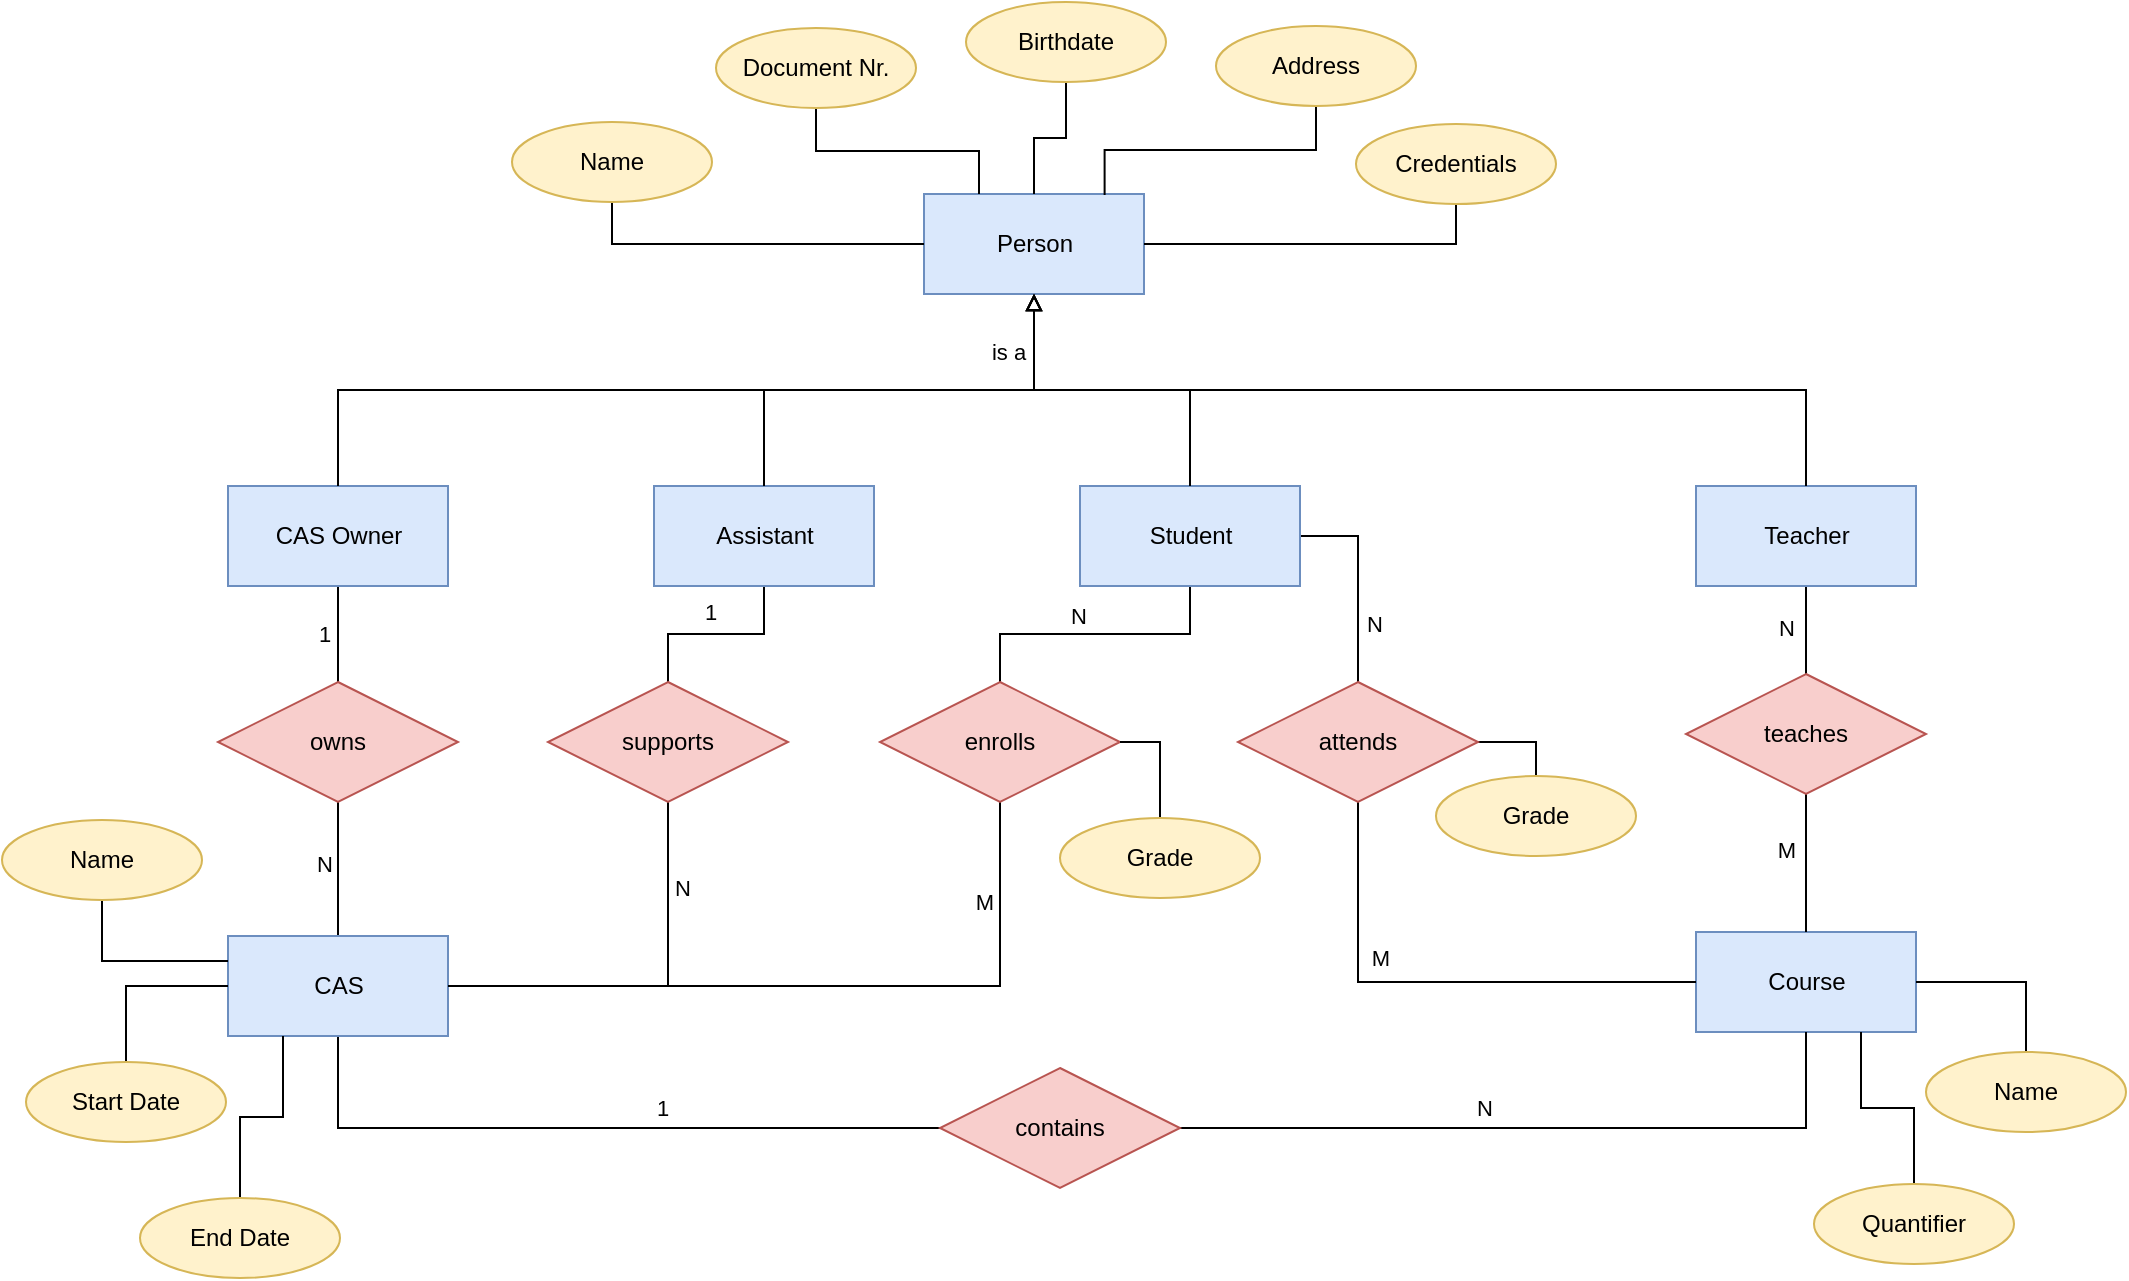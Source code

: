 <mxfile version="13.9.9" type="device"><diagram name="Page-1" id="58cdce13-f638-feb5-8d6f-7d28b1aa9fa0"><mxGraphModel dx="1283" dy="901" grid="1" gridSize="1" guides="1" tooltips="1" connect="1" arrows="1" fold="1" page="1" pageScale="1" pageWidth="1100" pageHeight="850" background="#ffffff" math="0" shadow="0"><root><mxCell id="0"/><mxCell id="1" parent="0"/><mxCell id="ie0W3av0amue--_XywL7-1" value="Person" style="html=1;fillColor=#dae8fc;strokeColor=#6c8ebf;" parent="1" vertex="1"><mxGeometry x="479" y="163" width="110" height="50" as="geometry"/></mxCell><mxCell id="sVN_xswXMZsD-KgJH4lw-56" style="edgeStyle=orthogonalEdgeStyle;rounded=0;orthogonalLoop=1;jettySize=auto;html=1;exitX=0.5;exitY=1;exitDx=0;exitDy=0;entryX=0.5;entryY=0;entryDx=0;entryDy=0;endArrow=none;endFill=0;" edge="1" parent="1" source="sVN_xswXMZsD-KgJH4lw-4" target="sVN_xswXMZsD-KgJH4lw-55"><mxGeometry relative="1" as="geometry"/></mxCell><mxCell id="sVN_xswXMZsD-KgJH4lw-58" value="N" style="edgeLabel;html=1;align=center;verticalAlign=middle;resizable=0;points=[];" vertex="1" connectable="0" parent="sVN_xswXMZsD-KgJH4lw-56"><mxGeometry x="0.234" y="-1" relative="1" as="geometry"><mxPoint x="7.33" y="-8" as="offset"/></mxGeometry></mxCell><mxCell id="sVN_xswXMZsD-KgJH4lw-67" style="edgeStyle=orthogonalEdgeStyle;rounded=0;orthogonalLoop=1;jettySize=auto;html=1;exitX=1;exitY=0.5;exitDx=0;exitDy=0;entryX=0.5;entryY=0;entryDx=0;entryDy=0;endArrow=none;endFill=0;" edge="1" parent="1" source="sVN_xswXMZsD-KgJH4lw-4" target="sVN_xswXMZsD-KgJH4lw-66"><mxGeometry relative="1" as="geometry"/></mxCell><mxCell id="sVN_xswXMZsD-KgJH4lw-69" value="N" style="edgeLabel;html=1;align=center;verticalAlign=middle;resizable=0;points=[];" vertex="1" connectable="0" parent="sVN_xswXMZsD-KgJH4lw-67"><mxGeometry x="0.465" y="1" relative="1" as="geometry"><mxPoint x="7" y="-2" as="offset"/></mxGeometry></mxCell><mxCell id="sVN_xswXMZsD-KgJH4lw-4" value="Student" style="html=1;fillColor=#dae8fc;strokeColor=#6c8ebf;" vertex="1" parent="1"><mxGeometry x="557" y="309" width="110" height="50" as="geometry"/></mxCell><mxCell id="sVN_xswXMZsD-KgJH4lw-40" style="edgeStyle=orthogonalEdgeStyle;rounded=0;orthogonalLoop=1;jettySize=auto;html=1;exitX=0.5;exitY=1;exitDx=0;exitDy=0;entryX=0.5;entryY=0;entryDx=0;entryDy=0;endArrow=none;endFill=0;" edge="1" parent="1" source="sVN_xswXMZsD-KgJH4lw-8" target="sVN_xswXMZsD-KgJH4lw-39"><mxGeometry relative="1" as="geometry"/></mxCell><mxCell id="sVN_xswXMZsD-KgJH4lw-42" value="N" style="edgeLabel;html=1;align=center;verticalAlign=middle;resizable=0;points=[];" vertex="1" connectable="0" parent="sVN_xswXMZsD-KgJH4lw-40"><mxGeometry x="-0.237" relative="1" as="geometry"><mxPoint x="-10" y="3.33" as="offset"/></mxGeometry></mxCell><mxCell id="sVN_xswXMZsD-KgJH4lw-8" value="Teacher" style="html=1;fillColor=#dae8fc;strokeColor=#6c8ebf;" vertex="1" parent="1"><mxGeometry x="865" y="309" width="110" height="50" as="geometry"/></mxCell><mxCell id="sVN_xswXMZsD-KgJH4lw-51" style="edgeStyle=orthogonalEdgeStyle;rounded=0;orthogonalLoop=1;jettySize=auto;html=1;exitX=0.5;exitY=1;exitDx=0;exitDy=0;entryX=0.5;entryY=0;entryDx=0;entryDy=0;endArrow=none;endFill=0;" edge="1" parent="1" source="sVN_xswXMZsD-KgJH4lw-9" target="sVN_xswXMZsD-KgJH4lw-46"><mxGeometry relative="1" as="geometry"/></mxCell><mxCell id="sVN_xswXMZsD-KgJH4lw-53" value="1" style="edgeLabel;html=1;align=center;verticalAlign=middle;resizable=0;points=[];" vertex="1" connectable="0" parent="sVN_xswXMZsD-KgJH4lw-51"><mxGeometry x="0.182" y="-1" relative="1" as="geometry"><mxPoint x="5.67" y="-10" as="offset"/></mxGeometry></mxCell><mxCell id="sVN_xswXMZsD-KgJH4lw-9" value="Assistant" style="html=1;fillColor=#dae8fc;strokeColor=#6c8ebf;" vertex="1" parent="1"><mxGeometry x="344" y="309" width="110" height="50" as="geometry"/></mxCell><mxCell id="sVN_xswXMZsD-KgJH4lw-47" style="edgeStyle=orthogonalEdgeStyle;rounded=0;orthogonalLoop=1;jettySize=auto;html=1;exitX=0.5;exitY=1;exitDx=0;exitDy=0;entryX=0.5;entryY=0;entryDx=0;entryDy=0;endArrow=none;endFill=0;" edge="1" parent="1" source="sVN_xswXMZsD-KgJH4lw-10" target="sVN_xswXMZsD-KgJH4lw-34"><mxGeometry relative="1" as="geometry"/></mxCell><mxCell id="sVN_xswXMZsD-KgJH4lw-48" value="1" style="edgeLabel;html=1;align=center;verticalAlign=middle;resizable=0;points=[];" vertex="1" connectable="0" parent="sVN_xswXMZsD-KgJH4lw-47"><mxGeometry relative="1" as="geometry"><mxPoint x="-7" as="offset"/></mxGeometry></mxCell><mxCell id="sVN_xswXMZsD-KgJH4lw-10" value="CAS Owner" style="html=1;fillColor=#dae8fc;strokeColor=#6c8ebf;" vertex="1" parent="1"><mxGeometry x="131" y="309" width="110" height="50" as="geometry"/></mxCell><mxCell id="sVN_xswXMZsD-KgJH4lw-27" style="edgeStyle=orthogonalEdgeStyle;rounded=0;orthogonalLoop=1;jettySize=auto;html=1;endArrow=block;endFill=0;exitX=0.5;exitY=0;exitDx=0;exitDy=0;entryX=0.5;entryY=1;entryDx=0;entryDy=0;" edge="1" parent="1" source="sVN_xswXMZsD-KgJH4lw-10" target="ie0W3av0amue--_XywL7-1"><mxGeometry relative="1" as="geometry"><mxPoint x="174" y="142" as="sourcePoint"/><mxPoint x="444" y="235" as="targetPoint"/></mxGeometry></mxCell><mxCell id="sVN_xswXMZsD-KgJH4lw-29" style="edgeStyle=orthogonalEdgeStyle;rounded=0;orthogonalLoop=1;jettySize=auto;html=1;endArrow=block;endFill=0;exitX=0.5;exitY=0;exitDx=0;exitDy=0;entryX=0.5;entryY=1;entryDx=0;entryDy=0;" edge="1" parent="1" source="sVN_xswXMZsD-KgJH4lw-4" target="ie0W3av0amue--_XywL7-1"><mxGeometry relative="1" as="geometry"><mxPoint x="438" y="234" as="sourcePoint"/><mxPoint x="576" y="211" as="targetPoint"/></mxGeometry></mxCell><mxCell id="sVN_xswXMZsD-KgJH4lw-30" style="edgeStyle=orthogonalEdgeStyle;rounded=0;orthogonalLoop=1;jettySize=auto;html=1;endArrow=block;endFill=0;exitX=0.5;exitY=0;exitDx=0;exitDy=0;entryX=0.5;entryY=1;entryDx=0;entryDy=0;" edge="1" parent="1" source="sVN_xswXMZsD-KgJH4lw-8" target="ie0W3av0amue--_XywL7-1"><mxGeometry relative="1" as="geometry"><mxPoint x="451" y="76" as="sourcePoint"/><mxPoint x="434" y="215" as="targetPoint"/></mxGeometry></mxCell><mxCell id="sVN_xswXMZsD-KgJH4lw-31" style="edgeStyle=orthogonalEdgeStyle;rounded=0;orthogonalLoop=1;jettySize=auto;html=1;endArrow=block;endFill=0;exitX=0.5;exitY=0;exitDx=0;exitDy=0;entryX=0.5;entryY=1;entryDx=0;entryDy=0;" edge="1" parent="1" source="sVN_xswXMZsD-KgJH4lw-9" target="ie0W3av0amue--_XywL7-1"><mxGeometry relative="1" as="geometry"><mxPoint x="429" y="-35" as="sourcePoint"/><mxPoint x="584.0" y="45" as="targetPoint"/></mxGeometry></mxCell><mxCell id="sVN_xswXMZsD-KgJH4lw-102" value="is a" style="edgeLabel;html=1;align=center;verticalAlign=middle;resizable=0;points=[];" vertex="1" connectable="0" parent="sVN_xswXMZsD-KgJH4lw-31"><mxGeometry x="0.753" relative="1" as="geometry"><mxPoint x="-13" as="offset"/></mxGeometry></mxCell><mxCell id="sVN_xswXMZsD-KgJH4lw-32" value="Course" style="html=1;fillColor=#dae8fc;strokeColor=#6c8ebf;" vertex="1" parent="1"><mxGeometry x="865" y="532" width="110" height="50" as="geometry"/></mxCell><mxCell id="sVN_xswXMZsD-KgJH4lw-49" style="edgeStyle=orthogonalEdgeStyle;rounded=0;orthogonalLoop=1;jettySize=auto;html=1;exitX=0.5;exitY=1;exitDx=0;exitDy=0;entryX=0.5;entryY=0;entryDx=0;entryDy=0;endArrow=none;endFill=0;" edge="1" parent="1" source="sVN_xswXMZsD-KgJH4lw-34" target="sVN_xswXMZsD-KgJH4lw-37"><mxGeometry relative="1" as="geometry"/></mxCell><mxCell id="sVN_xswXMZsD-KgJH4lw-50" value="N" style="edgeLabel;html=1;align=center;verticalAlign=middle;resizable=0;points=[];" vertex="1" connectable="0" parent="sVN_xswXMZsD-KgJH4lw-49"><mxGeometry x="-0.005" relative="1" as="geometry"><mxPoint x="-7" y="-2.33" as="offset"/></mxGeometry></mxCell><mxCell id="sVN_xswXMZsD-KgJH4lw-34" value="owns" style="shape=rhombus;perimeter=rhombusPerimeter;whiteSpace=wrap;html=1;align=center;fillColor=#f8cecc;strokeColor=#b85450;" vertex="1" parent="1"><mxGeometry x="126" y="407" width="120" height="60" as="geometry"/></mxCell><mxCell id="sVN_xswXMZsD-KgJH4lw-61" style="edgeStyle=orthogonalEdgeStyle;rounded=0;orthogonalLoop=1;jettySize=auto;html=1;exitX=0.5;exitY=1;exitDx=0;exitDy=0;entryX=0;entryY=0.5;entryDx=0;entryDy=0;endArrow=none;endFill=0;" edge="1" parent="1" source="sVN_xswXMZsD-KgJH4lw-37" target="sVN_xswXMZsD-KgJH4lw-60"><mxGeometry relative="1" as="geometry"/></mxCell><mxCell id="sVN_xswXMZsD-KgJH4lw-63" value="1" style="edgeLabel;html=1;align=center;verticalAlign=middle;resizable=0;points=[];" vertex="1" connectable="0" parent="sVN_xswXMZsD-KgJH4lw-61"><mxGeometry x="0.206" y="-1" relative="1" as="geometry"><mxPoint x="-1.17" y="-11" as="offset"/></mxGeometry></mxCell><mxCell id="sVN_xswXMZsD-KgJH4lw-37" value="CAS" style="html=1;fillColor=#dae8fc;strokeColor=#6c8ebf;" vertex="1" parent="1"><mxGeometry x="131" y="534" width="110" height="50" as="geometry"/></mxCell><mxCell id="sVN_xswXMZsD-KgJH4lw-41" style="edgeStyle=orthogonalEdgeStyle;rounded=0;orthogonalLoop=1;jettySize=auto;html=1;exitX=0.5;exitY=1;exitDx=0;exitDy=0;entryX=0.5;entryY=0;entryDx=0;entryDy=0;endArrow=none;endFill=0;" edge="1" parent="1" source="sVN_xswXMZsD-KgJH4lw-39" target="sVN_xswXMZsD-KgJH4lw-32"><mxGeometry relative="1" as="geometry"/></mxCell><mxCell id="sVN_xswXMZsD-KgJH4lw-43" value="M" style="edgeLabel;html=1;align=center;verticalAlign=middle;resizable=0;points=[];" vertex="1" connectable="0" parent="sVN_xswXMZsD-KgJH4lw-41"><mxGeometry x="0.053" y="-1" relative="1" as="geometry"><mxPoint x="-9" y="-8.67" as="offset"/></mxGeometry></mxCell><mxCell id="sVN_xswXMZsD-KgJH4lw-39" value="teaches" style="shape=rhombus;perimeter=rhombusPerimeter;whiteSpace=wrap;html=1;align=center;fillColor=#f8cecc;strokeColor=#b85450;" vertex="1" parent="1"><mxGeometry x="860" y="403" width="120" height="60" as="geometry"/></mxCell><mxCell id="sVN_xswXMZsD-KgJH4lw-52" style="edgeStyle=orthogonalEdgeStyle;rounded=0;orthogonalLoop=1;jettySize=auto;html=1;exitX=0.5;exitY=1;exitDx=0;exitDy=0;entryX=1;entryY=0.5;entryDx=0;entryDy=0;endArrow=none;endFill=0;" edge="1" parent="1" source="sVN_xswXMZsD-KgJH4lw-46" target="sVN_xswXMZsD-KgJH4lw-37"><mxGeometry relative="1" as="geometry"/></mxCell><mxCell id="sVN_xswXMZsD-KgJH4lw-54" value="N" style="edgeLabel;html=1;align=center;verticalAlign=middle;resizable=0;points=[];" vertex="1" connectable="0" parent="sVN_xswXMZsD-KgJH4lw-52"><mxGeometry x="-0.185" y="2" relative="1" as="geometry"><mxPoint x="5" y="-39.5" as="offset"/></mxGeometry></mxCell><mxCell id="sVN_xswXMZsD-KgJH4lw-46" value="supports" style="shape=rhombus;perimeter=rhombusPerimeter;whiteSpace=wrap;html=1;align=center;fillColor=#f8cecc;strokeColor=#b85450;" vertex="1" parent="1"><mxGeometry x="291" y="407" width="120" height="60" as="geometry"/></mxCell><mxCell id="sVN_xswXMZsD-KgJH4lw-57" style="edgeStyle=orthogonalEdgeStyle;rounded=0;orthogonalLoop=1;jettySize=auto;html=1;exitX=0.5;exitY=1;exitDx=0;exitDy=0;entryX=1;entryY=0.5;entryDx=0;entryDy=0;endArrow=none;endFill=0;" edge="1" parent="1" source="sVN_xswXMZsD-KgJH4lw-55" target="sVN_xswXMZsD-KgJH4lw-37"><mxGeometry relative="1" as="geometry"/></mxCell><mxCell id="sVN_xswXMZsD-KgJH4lw-59" value="M" style="edgeLabel;html=1;align=center;verticalAlign=middle;resizable=0;points=[];" vertex="1" connectable="0" parent="sVN_xswXMZsD-KgJH4lw-57"><mxGeometry x="-0.521" y="1" relative="1" as="geometry"><mxPoint x="-9" y="-38.33" as="offset"/></mxGeometry></mxCell><mxCell id="sVN_xswXMZsD-KgJH4lw-55" value="enrolls" style="shape=rhombus;perimeter=rhombusPerimeter;whiteSpace=wrap;html=1;align=center;fillColor=#f8cecc;strokeColor=#b85450;" vertex="1" parent="1"><mxGeometry x="457" y="407" width="120" height="60" as="geometry"/></mxCell><mxCell id="sVN_xswXMZsD-KgJH4lw-62" style="edgeStyle=orthogonalEdgeStyle;rounded=0;orthogonalLoop=1;jettySize=auto;html=1;exitX=1;exitY=0.5;exitDx=0;exitDy=0;entryX=0.5;entryY=1;entryDx=0;entryDy=0;endArrow=none;endFill=0;" edge="1" parent="1" source="sVN_xswXMZsD-KgJH4lw-60" target="sVN_xswXMZsD-KgJH4lw-32"><mxGeometry relative="1" as="geometry"/></mxCell><mxCell id="sVN_xswXMZsD-KgJH4lw-64" value="N" style="edgeLabel;html=1;align=center;verticalAlign=middle;resizable=0;points=[];" vertex="1" connectable="0" parent="sVN_xswXMZsD-KgJH4lw-62"><mxGeometry x="-0.145" y="3" relative="1" as="geometry"><mxPoint x="-3.17" y="-7" as="offset"/></mxGeometry></mxCell><mxCell id="sVN_xswXMZsD-KgJH4lw-60" value="contains" style="shape=rhombus;perimeter=rhombusPerimeter;whiteSpace=wrap;html=1;align=center;fillColor=#f8cecc;strokeColor=#b85450;" vertex="1" parent="1"><mxGeometry x="487" y="600" width="120" height="60" as="geometry"/></mxCell><mxCell id="sVN_xswXMZsD-KgJH4lw-68" style="edgeStyle=orthogonalEdgeStyle;rounded=0;orthogonalLoop=1;jettySize=auto;html=1;exitX=0.5;exitY=1;exitDx=0;exitDy=0;entryX=0;entryY=0.5;entryDx=0;entryDy=0;endArrow=none;endFill=0;" edge="1" parent="1" source="sVN_xswXMZsD-KgJH4lw-66" target="sVN_xswXMZsD-KgJH4lw-32"><mxGeometry relative="1" as="geometry"/></mxCell><mxCell id="sVN_xswXMZsD-KgJH4lw-70" value="M" style="edgeLabel;html=1;align=center;verticalAlign=middle;resizable=0;points=[];" vertex="1" connectable="0" parent="sVN_xswXMZsD-KgJH4lw-68"><mxGeometry x="-0.266" y="2" relative="1" as="geometry"><mxPoint x="6.17" y="-10" as="offset"/></mxGeometry></mxCell><mxCell id="sVN_xswXMZsD-KgJH4lw-72" style="edgeStyle=orthogonalEdgeStyle;rounded=0;orthogonalLoop=1;jettySize=auto;html=1;exitX=1;exitY=0.5;exitDx=0;exitDy=0;entryX=0.5;entryY=0;entryDx=0;entryDy=0;endArrow=none;endFill=0;" edge="1" parent="1" source="sVN_xswXMZsD-KgJH4lw-66" target="sVN_xswXMZsD-KgJH4lw-71"><mxGeometry relative="1" as="geometry"/></mxCell><mxCell id="sVN_xswXMZsD-KgJH4lw-66" value="attends" style="shape=rhombus;perimeter=rhombusPerimeter;whiteSpace=wrap;html=1;align=center;fillColor=#f8cecc;strokeColor=#b85450;" vertex="1" parent="1"><mxGeometry x="636" y="407" width="120" height="60" as="geometry"/></mxCell><mxCell id="sVN_xswXMZsD-KgJH4lw-71" value="Grade" style="ellipse;whiteSpace=wrap;html=1;align=center;fillColor=#fff2cc;strokeColor=#d6b656;" vertex="1" parent="1"><mxGeometry x="735" y="454" width="100" height="40" as="geometry"/></mxCell><mxCell id="sVN_xswXMZsD-KgJH4lw-101" style="edgeStyle=orthogonalEdgeStyle;rounded=0;orthogonalLoop=1;jettySize=auto;html=1;exitX=0.5;exitY=0;exitDx=0;exitDy=0;entryX=1;entryY=0.5;entryDx=0;entryDy=0;endArrow=none;endFill=0;" edge="1" parent="1" source="sVN_xswXMZsD-KgJH4lw-73" target="sVN_xswXMZsD-KgJH4lw-55"><mxGeometry relative="1" as="geometry"/></mxCell><mxCell id="sVN_xswXMZsD-KgJH4lw-73" value="Grade" style="ellipse;whiteSpace=wrap;html=1;align=center;fillColor=#fff2cc;strokeColor=#d6b656;" vertex="1" parent="1"><mxGeometry x="547" y="475" width="100" height="40" as="geometry"/></mxCell><mxCell id="sVN_xswXMZsD-KgJH4lw-80" style="edgeStyle=orthogonalEdgeStyle;rounded=0;orthogonalLoop=1;jettySize=auto;html=1;exitX=0.5;exitY=1;exitDx=0;exitDy=0;entryX=0;entryY=0.5;entryDx=0;entryDy=0;endArrow=none;endFill=0;" edge="1" parent="1" source="sVN_xswXMZsD-KgJH4lw-75" target="ie0W3av0amue--_XywL7-1"><mxGeometry relative="1" as="geometry"/></mxCell><mxCell id="sVN_xswXMZsD-KgJH4lw-75" value="Name" style="ellipse;whiteSpace=wrap;html=1;align=center;fillColor=#fff2cc;strokeColor=#d6b656;" vertex="1" parent="1"><mxGeometry x="273" y="127" width="100" height="40" as="geometry"/></mxCell><mxCell id="sVN_xswXMZsD-KgJH4lw-81" style="edgeStyle=orthogonalEdgeStyle;rounded=0;orthogonalLoop=1;jettySize=auto;html=1;exitX=0.5;exitY=1;exitDx=0;exitDy=0;entryX=0.5;entryY=0;entryDx=0;entryDy=0;endArrow=none;endFill=0;" edge="1" parent="1" source="sVN_xswXMZsD-KgJH4lw-76" target="ie0W3av0amue--_XywL7-1"><mxGeometry relative="1" as="geometry"/></mxCell><mxCell id="sVN_xswXMZsD-KgJH4lw-76" value="Birthdate" style="ellipse;whiteSpace=wrap;html=1;align=center;fillColor=#fff2cc;strokeColor=#d6b656;" vertex="1" parent="1"><mxGeometry x="500" y="67" width="100" height="40" as="geometry"/></mxCell><mxCell id="sVN_xswXMZsD-KgJH4lw-82" style="edgeStyle=orthogonalEdgeStyle;rounded=0;orthogonalLoop=1;jettySize=auto;html=1;exitX=0.5;exitY=1;exitDx=0;exitDy=0;endArrow=none;endFill=0;entryX=0.821;entryY=0.01;entryDx=0;entryDy=0;entryPerimeter=0;" edge="1" parent="1" source="sVN_xswXMZsD-KgJH4lw-78" target="ie0W3av0amue--_XywL7-1"><mxGeometry relative="1" as="geometry"><mxPoint x="574" y="162" as="targetPoint"/></mxGeometry></mxCell><mxCell id="sVN_xswXMZsD-KgJH4lw-78" value="Address" style="ellipse;whiteSpace=wrap;html=1;align=center;fillColor=#fff2cc;strokeColor=#d6b656;" vertex="1" parent="1"><mxGeometry x="625" y="79" width="100" height="40" as="geometry"/></mxCell><mxCell id="sVN_xswXMZsD-KgJH4lw-83" style="edgeStyle=orthogonalEdgeStyle;rounded=0;orthogonalLoop=1;jettySize=auto;html=1;exitX=0.5;exitY=1;exitDx=0;exitDy=0;entryX=1;entryY=0.5;entryDx=0;entryDy=0;endArrow=none;endFill=0;" edge="1" parent="1" source="sVN_xswXMZsD-KgJH4lw-79" target="ie0W3av0amue--_XywL7-1"><mxGeometry relative="1" as="geometry"/></mxCell><mxCell id="sVN_xswXMZsD-KgJH4lw-79" value="Credentials" style="ellipse;whiteSpace=wrap;html=1;align=center;fillColor=#fff2cc;strokeColor=#d6b656;" vertex="1" parent="1"><mxGeometry x="695" y="128" width="100" height="40" as="geometry"/></mxCell><mxCell id="sVN_xswXMZsD-KgJH4lw-85" style="edgeStyle=orthogonalEdgeStyle;rounded=0;orthogonalLoop=1;jettySize=auto;html=1;exitX=0.5;exitY=1;exitDx=0;exitDy=0;entryX=0.25;entryY=0;entryDx=0;entryDy=0;endArrow=none;endFill=0;" edge="1" parent="1" source="sVN_xswXMZsD-KgJH4lw-84" target="ie0W3av0amue--_XywL7-1"><mxGeometry relative="1" as="geometry"/></mxCell><mxCell id="sVN_xswXMZsD-KgJH4lw-84" value="Document Nr." style="ellipse;whiteSpace=wrap;html=1;align=center;fillColor=#fff2cc;strokeColor=#d6b656;" vertex="1" parent="1"><mxGeometry x="375" y="80" width="100" height="40" as="geometry"/></mxCell><mxCell id="sVN_xswXMZsD-KgJH4lw-96" style="edgeStyle=orthogonalEdgeStyle;rounded=0;orthogonalLoop=1;jettySize=auto;html=1;exitX=0.5;exitY=1;exitDx=0;exitDy=0;entryX=0;entryY=0.25;entryDx=0;entryDy=0;endArrow=none;endFill=0;" edge="1" parent="1" source="sVN_xswXMZsD-KgJH4lw-86" target="sVN_xswXMZsD-KgJH4lw-37"><mxGeometry relative="1" as="geometry"/></mxCell><mxCell id="sVN_xswXMZsD-KgJH4lw-86" value="Name" style="ellipse;whiteSpace=wrap;html=1;align=center;fillColor=#fff2cc;strokeColor=#d6b656;" vertex="1" parent="1"><mxGeometry x="18" y="476" width="100" height="40" as="geometry"/></mxCell><mxCell id="sVN_xswXMZsD-KgJH4lw-97" style="edgeStyle=orthogonalEdgeStyle;rounded=0;orthogonalLoop=1;jettySize=auto;html=1;exitX=0.5;exitY=0;exitDx=0;exitDy=0;entryX=0;entryY=0.5;entryDx=0;entryDy=0;endArrow=none;endFill=0;" edge="1" parent="1" source="sVN_xswXMZsD-KgJH4lw-87" target="sVN_xswXMZsD-KgJH4lw-37"><mxGeometry relative="1" as="geometry"/></mxCell><mxCell id="sVN_xswXMZsD-KgJH4lw-87" value="Start Date" style="ellipse;whiteSpace=wrap;html=1;align=center;fillColor=#fff2cc;strokeColor=#d6b656;" vertex="1" parent="1"><mxGeometry x="30" y="597" width="100" height="40" as="geometry"/></mxCell><mxCell id="sVN_xswXMZsD-KgJH4lw-98" style="edgeStyle=orthogonalEdgeStyle;rounded=0;orthogonalLoop=1;jettySize=auto;html=1;exitX=0.5;exitY=0;exitDx=0;exitDy=0;entryX=0.25;entryY=1;entryDx=0;entryDy=0;endArrow=none;endFill=0;" edge="1" parent="1" source="sVN_xswXMZsD-KgJH4lw-88" target="sVN_xswXMZsD-KgJH4lw-37"><mxGeometry relative="1" as="geometry"/></mxCell><mxCell id="sVN_xswXMZsD-KgJH4lw-88" value="End Date" style="ellipse;whiteSpace=wrap;html=1;align=center;fillColor=#fff2cc;strokeColor=#d6b656;" vertex="1" parent="1"><mxGeometry x="87" y="665" width="100" height="40" as="geometry"/></mxCell><mxCell id="sVN_xswXMZsD-KgJH4lw-94" style="edgeStyle=orthogonalEdgeStyle;rounded=0;orthogonalLoop=1;jettySize=auto;html=1;exitX=0.5;exitY=0;exitDx=0;exitDy=0;entryX=1;entryY=0.5;entryDx=0;entryDy=0;endArrow=none;endFill=0;" edge="1" parent="1" source="sVN_xswXMZsD-KgJH4lw-92" target="sVN_xswXMZsD-KgJH4lw-32"><mxGeometry relative="1" as="geometry"/></mxCell><mxCell id="sVN_xswXMZsD-KgJH4lw-92" value="Name" style="ellipse;whiteSpace=wrap;html=1;align=center;fillColor=#fff2cc;strokeColor=#d6b656;" vertex="1" parent="1"><mxGeometry x="980" y="592" width="100" height="40" as="geometry"/></mxCell><mxCell id="sVN_xswXMZsD-KgJH4lw-95" style="edgeStyle=orthogonalEdgeStyle;rounded=0;orthogonalLoop=1;jettySize=auto;html=1;exitX=0.5;exitY=0;exitDx=0;exitDy=0;entryX=0.75;entryY=1;entryDx=0;entryDy=0;endArrow=none;endFill=0;" edge="1" parent="1" source="sVN_xswXMZsD-KgJH4lw-93" target="sVN_xswXMZsD-KgJH4lw-32"><mxGeometry relative="1" as="geometry"/></mxCell><mxCell id="sVN_xswXMZsD-KgJH4lw-93" value="Quantifier" style="ellipse;whiteSpace=wrap;html=1;align=center;fillColor=#fff2cc;strokeColor=#d6b656;" vertex="1" parent="1"><mxGeometry x="924" y="658" width="100" height="40" as="geometry"/></mxCell></root></mxGraphModel></diagram></mxfile>